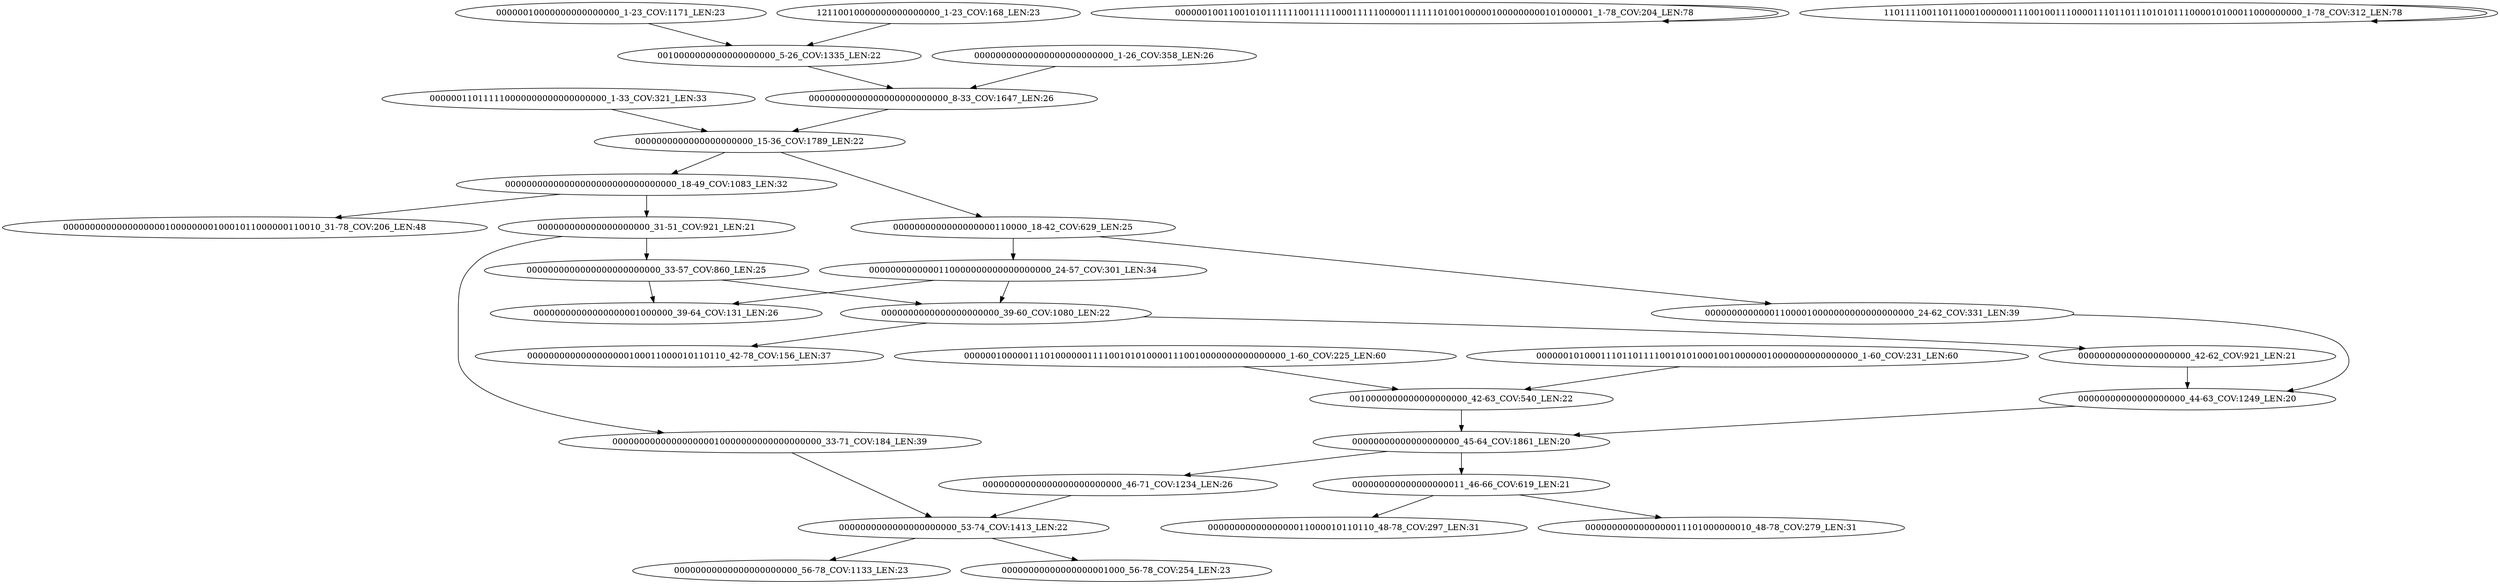 digraph G {
    "0000000000000000000000_39-60_COV:1080_LEN:22" -> "0000000000000000000100011000010110110_42-78_COV:156_LEN:37";
    "0000000000000000000000_39-60_COV:1080_LEN:22" -> "000000000000000000000_42-62_COV:921_LEN:21";
    "000000110111110000000000000000000_1-33_COV:321_LEN:33" -> "0000000000000000000000_15-36_COV:1789_LEN:22";
    "00000000000000000000000000_8-33_COV:1647_LEN:26" -> "0000000000000000000000_15-36_COV:1789_LEN:22";
    "00000000000000000000_44-63_COV:1249_LEN:20" -> "00000000000000000000_45-64_COV:1861_LEN:20";
    "0000000000000000000000000_33-57_COV:860_LEN:25" -> "0000000000000000000000_39-60_COV:1080_LEN:22";
    "0000000000000000000000000_33-57_COV:860_LEN:25" -> "00000000000000000001000000_39-64_COV:131_LEN:26";
    "0000000000000000000110000_18-42_COV:629_LEN:25" -> "000000000000011000010000000000000000000_24-62_COV:331_LEN:39";
    "0000000000000000000110000_18-42_COV:629_LEN:25" -> "0000000000000110000000000000000000_24-57_COV:301_LEN:34";
    "000000100110010101111110011111000111110000011111101001000001000000000101000001_1-78_COV:204_LEN:78" -> "000000100110010101111110011111000111110000011111101001000001000000000101000001_1-78_COV:204_LEN:78";
    "000000000000000000000_31-51_COV:921_LEN:21" -> "0000000000000000000000000_33-57_COV:860_LEN:25";
    "000000000000000000000_31-51_COV:921_LEN:21" -> "000000000000000000010000000000000000000_33-71_COV:184_LEN:39";
    "00000010000000000000000_1-23_COV:1171_LEN:23" -> "0010000000000000000000_5-26_COV:1335_LEN:22";
    "00000000000000000000000000_1-26_COV:358_LEN:26" -> "00000000000000000000000000_8-33_COV:1647_LEN:26";
    "0010000000000000000000_5-26_COV:1335_LEN:22" -> "00000000000000000000000000_8-33_COV:1647_LEN:26";
    "0000000000000000000000_15-36_COV:1789_LEN:22" -> "0000000000000000000110000_18-42_COV:629_LEN:25";
    "0000000000000000000000_15-36_COV:1789_LEN:22" -> "00000000000000000000000000000000_18-49_COV:1083_LEN:32";
    "000000100000111010000001111001010100001110010000000000000000_1-60_COV:225_LEN:60" -> "0010000000000000000000_42-63_COV:540_LEN:22";
    "00000000000000000000000000_46-71_COV:1234_LEN:26" -> "0000000000000000000000_53-74_COV:1413_LEN:22";
    "00000000000000000000_45-64_COV:1861_LEN:20" -> "00000000000000000000000000_46-71_COV:1234_LEN:26";
    "00000000000000000000_45-64_COV:1861_LEN:20" -> "000000000000000000011_46-66_COV:619_LEN:21";
    "000000000000000000011_46-66_COV:619_LEN:21" -> "0000000000000000011000010110110_48-78_COV:297_LEN:31";
    "000000000000000000011_46-66_COV:619_LEN:21" -> "0000000000000000011101000000010_48-78_COV:279_LEN:31";
    "00000000000000000000000000000000_18-49_COV:1083_LEN:32" -> "000000000000000000010000000010001011000000110010_31-78_COV:206_LEN:48";
    "00000000000000000000000000000000_18-49_COV:1083_LEN:32" -> "000000000000000000000_31-51_COV:921_LEN:21";
    "0010000000000000000000_42-63_COV:540_LEN:22" -> "00000000000000000000_45-64_COV:1861_LEN:20";
    "000000000000011000010000000000000000000_24-62_COV:331_LEN:39" -> "00000000000000000000_44-63_COV:1249_LEN:20";
    "000000101000111011011110010101000100100000010000000000000000_1-60_COV:231_LEN:60" -> "0010000000000000000000_42-63_COV:540_LEN:22";
    "110111100110110001000000111001001110000111011011101010111000010100011000000000_1-78_COV:312_LEN:78" -> "110111100110110001000000111001001110000111011011101010111000010100011000000000_1-78_COV:312_LEN:78";
    "0000000000000000000000_53-74_COV:1413_LEN:22" -> "00000000000000000000000_56-78_COV:1133_LEN:23";
    "0000000000000000000000_53-74_COV:1413_LEN:22" -> "00000000000000000001000_56-78_COV:254_LEN:23";
    "000000000000000000010000000000000000000_33-71_COV:184_LEN:39" -> "0000000000000000000000_53-74_COV:1413_LEN:22";
    "0000000000000110000000000000000000_24-57_COV:301_LEN:34" -> "0000000000000000000000_39-60_COV:1080_LEN:22";
    "0000000000000110000000000000000000_24-57_COV:301_LEN:34" -> "00000000000000000001000000_39-64_COV:131_LEN:26";
    "000000000000000000000_42-62_COV:921_LEN:21" -> "00000000000000000000_44-63_COV:1249_LEN:20";
    "12110010000000000000000_1-23_COV:168_LEN:23" -> "0010000000000000000000_5-26_COV:1335_LEN:22";
}
